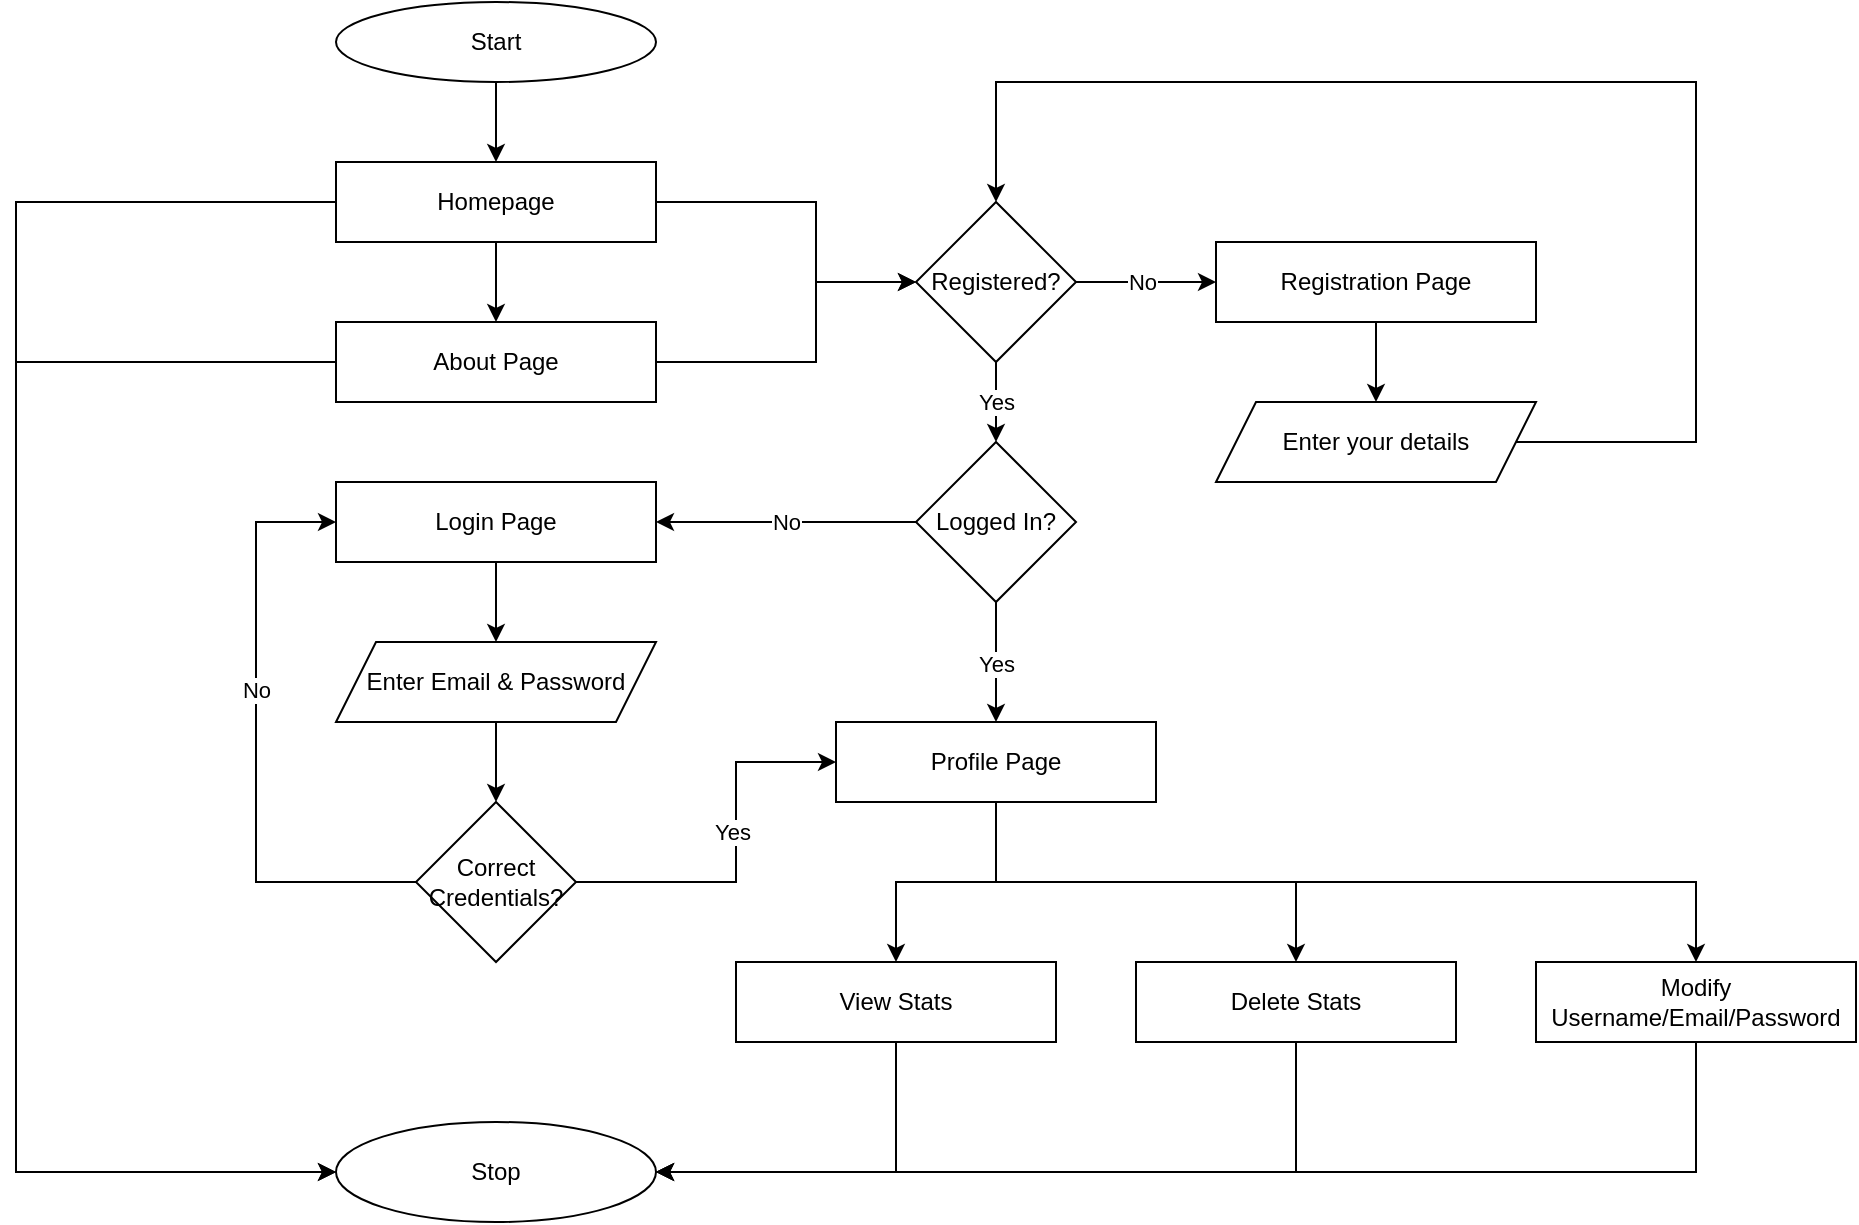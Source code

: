 <mxfile version="28.2.2">
  <diagram name="Page-1" id="aU8o1iqLWX59PyhMd0SS">
    <mxGraphModel dx="376" dy="628" grid="1" gridSize="10" guides="1" tooltips="1" connect="1" arrows="1" fold="1" page="1" pageScale="1" pageWidth="850" pageHeight="1100" math="0" shadow="0">
      <root>
        <mxCell id="0" />
        <mxCell id="1" parent="0" />
        <mxCell id="92fIwMlYuSyO-Rn_pStM-67" value="" style="edgeStyle=orthogonalEdgeStyle;rounded=0;orthogonalLoop=1;jettySize=auto;html=1;" edge="1" parent="1" source="92fIwMlYuSyO-Rn_pStM-52" target="92fIwMlYuSyO-Rn_pStM-53">
          <mxGeometry relative="1" as="geometry" />
        </mxCell>
        <mxCell id="92fIwMlYuSyO-Rn_pStM-52" value="Start" style="ellipse;whiteSpace=wrap;html=1;" vertex="1" parent="1">
          <mxGeometry x="1440" y="120" width="160" height="40" as="geometry" />
        </mxCell>
        <mxCell id="92fIwMlYuSyO-Rn_pStM-68" value="" style="edgeStyle=orthogonalEdgeStyle;rounded=0;orthogonalLoop=1;jettySize=auto;html=1;" edge="1" parent="1" source="92fIwMlYuSyO-Rn_pStM-53" target="92fIwMlYuSyO-Rn_pStM-54">
          <mxGeometry relative="1" as="geometry" />
        </mxCell>
        <mxCell id="92fIwMlYuSyO-Rn_pStM-53" value="Homepage" style="rounded=0;whiteSpace=wrap;html=1;" vertex="1" parent="1">
          <mxGeometry x="1440" y="200" width="160" height="40" as="geometry" />
        </mxCell>
        <mxCell id="92fIwMlYuSyO-Rn_pStM-54" value="About Page" style="rounded=0;whiteSpace=wrap;html=1;" vertex="1" parent="1">
          <mxGeometry x="1440" y="280" width="160" height="40" as="geometry" />
        </mxCell>
        <mxCell id="92fIwMlYuSyO-Rn_pStM-96" value="" style="edgeStyle=orthogonalEdgeStyle;rounded=0;orthogonalLoop=1;jettySize=auto;html=1;" edge="1" parent="1" source="92fIwMlYuSyO-Rn_pStM-55" target="92fIwMlYuSyO-Rn_pStM-57">
          <mxGeometry relative="1" as="geometry" />
        </mxCell>
        <mxCell id="92fIwMlYuSyO-Rn_pStM-55" value="Registration Page" style="rounded=0;whiteSpace=wrap;html=1;" vertex="1" parent="1">
          <mxGeometry x="1880" y="240" width="160" height="40" as="geometry" />
        </mxCell>
        <mxCell id="92fIwMlYuSyO-Rn_pStM-56" value="Profile Page" style="rounded=0;whiteSpace=wrap;html=1;" vertex="1" parent="1">
          <mxGeometry x="1690" y="480" width="160" height="40" as="geometry" />
        </mxCell>
        <mxCell id="92fIwMlYuSyO-Rn_pStM-57" value="Enter your details" style="shape=parallelogram;perimeter=parallelogramPerimeter;whiteSpace=wrap;html=1;fixedSize=1;" vertex="1" parent="1">
          <mxGeometry x="1880" y="320" width="160" height="40" as="geometry" />
        </mxCell>
        <mxCell id="92fIwMlYuSyO-Rn_pStM-80" value="" style="edgeStyle=orthogonalEdgeStyle;rounded=0;orthogonalLoop=1;jettySize=auto;html=1;" edge="1" parent="1" source="92fIwMlYuSyO-Rn_pStM-58" target="92fIwMlYuSyO-Rn_pStM-62">
          <mxGeometry relative="1" as="geometry" />
        </mxCell>
        <mxCell id="92fIwMlYuSyO-Rn_pStM-58" value="Login Page" style="rounded=0;whiteSpace=wrap;html=1;" vertex="1" parent="1">
          <mxGeometry x="1440" y="360" width="160" height="40" as="geometry" />
        </mxCell>
        <mxCell id="92fIwMlYuSyO-Rn_pStM-59" value="View Stats" style="rounded=0;whiteSpace=wrap;html=1;" vertex="1" parent="1">
          <mxGeometry x="1640" y="600" width="160" height="40" as="geometry" />
        </mxCell>
        <mxCell id="92fIwMlYuSyO-Rn_pStM-60" value="Delete Stats" style="rounded=0;whiteSpace=wrap;html=1;" vertex="1" parent="1">
          <mxGeometry x="1840" y="600" width="160" height="40" as="geometry" />
        </mxCell>
        <mxCell id="92fIwMlYuSyO-Rn_pStM-61" value="Modify Username/Email/Password" style="rounded=0;whiteSpace=wrap;html=1;" vertex="1" parent="1">
          <mxGeometry x="2040" y="600" width="160" height="40" as="geometry" />
        </mxCell>
        <mxCell id="92fIwMlYuSyO-Rn_pStM-83" value="" style="edgeStyle=orthogonalEdgeStyle;rounded=0;orthogonalLoop=1;jettySize=auto;html=1;" edge="1" parent="1" source="92fIwMlYuSyO-Rn_pStM-62" target="92fIwMlYuSyO-Rn_pStM-65">
          <mxGeometry relative="1" as="geometry" />
        </mxCell>
        <mxCell id="92fIwMlYuSyO-Rn_pStM-62" value="Enter Email &amp;amp; Password" style="shape=parallelogram;perimeter=parallelogramPerimeter;whiteSpace=wrap;html=1;fixedSize=1;" vertex="1" parent="1">
          <mxGeometry x="1440" y="440" width="160" height="40" as="geometry" />
        </mxCell>
        <mxCell id="92fIwMlYuSyO-Rn_pStM-73" value="" style="edgeStyle=orthogonalEdgeStyle;rounded=0;orthogonalLoop=1;jettySize=auto;html=1;" edge="1" parent="1" source="92fIwMlYuSyO-Rn_pStM-63" target="92fIwMlYuSyO-Rn_pStM-64">
          <mxGeometry relative="1" as="geometry" />
        </mxCell>
        <mxCell id="92fIwMlYuSyO-Rn_pStM-74" value="Yes" style="edgeLabel;html=1;align=center;verticalAlign=middle;resizable=0;points=[];" vertex="1" connectable="0" parent="92fIwMlYuSyO-Rn_pStM-73">
          <mxGeometry x="-0.254" y="2" relative="1" as="geometry">
            <mxPoint x="-2" y="5" as="offset" />
          </mxGeometry>
        </mxCell>
        <mxCell id="92fIwMlYuSyO-Rn_pStM-76" value="" style="edgeStyle=orthogonalEdgeStyle;rounded=0;orthogonalLoop=1;jettySize=auto;html=1;" edge="1" parent="1" source="92fIwMlYuSyO-Rn_pStM-63" target="92fIwMlYuSyO-Rn_pStM-55">
          <mxGeometry relative="1" as="geometry" />
        </mxCell>
        <mxCell id="92fIwMlYuSyO-Rn_pStM-77" value="No" style="edgeLabel;html=1;align=center;verticalAlign=middle;resizable=0;points=[];" vertex="1" connectable="0" parent="92fIwMlYuSyO-Rn_pStM-76">
          <mxGeometry x="-0.105" relative="1" as="geometry">
            <mxPoint x="1" as="offset" />
          </mxGeometry>
        </mxCell>
        <mxCell id="92fIwMlYuSyO-Rn_pStM-63" value="Registered?" style="rhombus;whiteSpace=wrap;html=1;" vertex="1" parent="1">
          <mxGeometry x="1730" y="220" width="80" height="80" as="geometry" />
        </mxCell>
        <mxCell id="92fIwMlYuSyO-Rn_pStM-81" value="" style="edgeStyle=orthogonalEdgeStyle;rounded=0;orthogonalLoop=1;jettySize=auto;html=1;" edge="1" parent="1" source="92fIwMlYuSyO-Rn_pStM-64" target="92fIwMlYuSyO-Rn_pStM-56">
          <mxGeometry relative="1" as="geometry" />
        </mxCell>
        <mxCell id="92fIwMlYuSyO-Rn_pStM-82" value="Yes" style="edgeLabel;html=1;align=center;verticalAlign=middle;resizable=0;points=[];" vertex="1" connectable="0" parent="92fIwMlYuSyO-Rn_pStM-81">
          <mxGeometry x="0.051" relative="1" as="geometry">
            <mxPoint y="-1" as="offset" />
          </mxGeometry>
        </mxCell>
        <mxCell id="92fIwMlYuSyO-Rn_pStM-64" value="Logged In?" style="rhombus;whiteSpace=wrap;html=1;" vertex="1" parent="1">
          <mxGeometry x="1730" y="340" width="80" height="80" as="geometry" />
        </mxCell>
        <mxCell id="92fIwMlYuSyO-Rn_pStM-65" value="Correct Credentials?" style="rhombus;whiteSpace=wrap;html=1;" vertex="1" parent="1">
          <mxGeometry x="1480" y="520" width="80" height="80" as="geometry" />
        </mxCell>
        <mxCell id="92fIwMlYuSyO-Rn_pStM-66" value="Stop" style="ellipse;whiteSpace=wrap;html=1;" vertex="1" parent="1">
          <mxGeometry x="1440" y="680" width="160" height="50" as="geometry" />
        </mxCell>
        <mxCell id="92fIwMlYuSyO-Rn_pStM-69" value="" style="endArrow=classic;html=1;rounded=0;exitX=1;exitY=0.5;exitDx=0;exitDy=0;entryX=0;entryY=0.5;entryDx=0;entryDy=0;" edge="1" parent="1" source="92fIwMlYuSyO-Rn_pStM-53" target="92fIwMlYuSyO-Rn_pStM-63">
          <mxGeometry width="50" height="50" relative="1" as="geometry">
            <mxPoint x="1800" y="440" as="sourcePoint" />
            <mxPoint x="1850" y="390" as="targetPoint" />
            <Array as="points">
              <mxPoint x="1680" y="220" />
              <mxPoint x="1680" y="260" />
            </Array>
          </mxGeometry>
        </mxCell>
        <mxCell id="92fIwMlYuSyO-Rn_pStM-70" value="" style="endArrow=classic;html=1;rounded=0;exitX=1;exitY=0.5;exitDx=0;exitDy=0;entryX=0;entryY=0.5;entryDx=0;entryDy=0;" edge="1" parent="1" source="92fIwMlYuSyO-Rn_pStM-54" target="92fIwMlYuSyO-Rn_pStM-63">
          <mxGeometry width="50" height="50" relative="1" as="geometry">
            <mxPoint x="1790" y="490" as="sourcePoint" />
            <mxPoint x="1840" y="440" as="targetPoint" />
            <Array as="points">
              <mxPoint x="1680" y="300" />
              <mxPoint x="1680" y="260" />
            </Array>
          </mxGeometry>
        </mxCell>
        <mxCell id="92fIwMlYuSyO-Rn_pStM-75" value="No" style="endArrow=classic;html=1;rounded=0;exitX=0;exitY=0.5;exitDx=0;exitDy=0;entryX=1;entryY=0.5;entryDx=0;entryDy=0;" edge="1" parent="1" source="92fIwMlYuSyO-Rn_pStM-64" target="92fIwMlYuSyO-Rn_pStM-58">
          <mxGeometry width="50" height="50" relative="1" as="geometry">
            <mxPoint x="1590" y="490" as="sourcePoint" />
            <mxPoint x="1640" y="440" as="targetPoint" />
          </mxGeometry>
        </mxCell>
        <mxCell id="92fIwMlYuSyO-Rn_pStM-84" value="" style="endArrow=classic;html=1;rounded=0;exitX=0;exitY=0.5;exitDx=0;exitDy=0;entryX=0;entryY=0.5;entryDx=0;entryDy=0;" edge="1" parent="1" source="92fIwMlYuSyO-Rn_pStM-65" target="92fIwMlYuSyO-Rn_pStM-58">
          <mxGeometry width="50" height="50" relative="1" as="geometry">
            <mxPoint x="1250" y="550" as="sourcePoint" />
            <mxPoint x="1400" y="380" as="targetPoint" />
            <Array as="points">
              <mxPoint x="1400" y="560" />
              <mxPoint x="1400" y="380" />
            </Array>
          </mxGeometry>
        </mxCell>
        <mxCell id="92fIwMlYuSyO-Rn_pStM-85" value="No" style="edgeLabel;html=1;align=center;verticalAlign=middle;resizable=0;points=[];" vertex="1" connectable="0" parent="92fIwMlYuSyO-Rn_pStM-84">
          <mxGeometry x="0.182" relative="1" as="geometry">
            <mxPoint y="1" as="offset" />
          </mxGeometry>
        </mxCell>
        <mxCell id="92fIwMlYuSyO-Rn_pStM-86" value="" style="endArrow=classic;html=1;rounded=0;entryX=0;entryY=0.5;entryDx=0;entryDy=0;exitX=1;exitY=0.5;exitDx=0;exitDy=0;" edge="1" parent="1" source="92fIwMlYuSyO-Rn_pStM-65" target="92fIwMlYuSyO-Rn_pStM-56">
          <mxGeometry width="50" height="50" relative="1" as="geometry">
            <mxPoint x="1520" y="560" as="sourcePoint" />
            <mxPoint x="1570" y="510" as="targetPoint" />
            <Array as="points">
              <mxPoint x="1640" y="560" />
              <mxPoint x="1640" y="500" />
            </Array>
          </mxGeometry>
        </mxCell>
        <mxCell id="92fIwMlYuSyO-Rn_pStM-98" value="Yes" style="edgeLabel;html=1;align=center;verticalAlign=middle;resizable=0;points=[];" vertex="1" connectable="0" parent="92fIwMlYuSyO-Rn_pStM-86">
          <mxGeometry x="0.11" y="2" relative="1" as="geometry">
            <mxPoint as="offset" />
          </mxGeometry>
        </mxCell>
        <mxCell id="92fIwMlYuSyO-Rn_pStM-87" value="" style="endArrow=classic;html=1;rounded=0;exitX=0.5;exitY=1;exitDx=0;exitDy=0;entryX=0.5;entryY=0;entryDx=0;entryDy=0;" edge="1" parent="1" source="92fIwMlYuSyO-Rn_pStM-56" target="92fIwMlYuSyO-Rn_pStM-59">
          <mxGeometry width="50" height="50" relative="1" as="geometry">
            <mxPoint x="1830" y="760" as="sourcePoint" />
            <mxPoint x="1880" y="710" as="targetPoint" />
            <Array as="points">
              <mxPoint x="1770" y="560" />
              <mxPoint x="1720" y="560" />
            </Array>
          </mxGeometry>
        </mxCell>
        <mxCell id="92fIwMlYuSyO-Rn_pStM-88" value="" style="endArrow=classic;html=1;rounded=0;exitX=0.5;exitY=1;exitDx=0;exitDy=0;entryX=0.5;entryY=0;entryDx=0;entryDy=0;" edge="1" parent="1" source="92fIwMlYuSyO-Rn_pStM-56" target="92fIwMlYuSyO-Rn_pStM-60">
          <mxGeometry width="50" height="50" relative="1" as="geometry">
            <mxPoint x="1950" y="780" as="sourcePoint" />
            <mxPoint x="2000" y="730" as="targetPoint" />
            <Array as="points">
              <mxPoint x="1770" y="560" />
              <mxPoint x="1920" y="560" />
            </Array>
          </mxGeometry>
        </mxCell>
        <mxCell id="92fIwMlYuSyO-Rn_pStM-89" value="" style="endArrow=classic;html=1;rounded=0;entryX=0.5;entryY=0;entryDx=0;entryDy=0;exitX=0.5;exitY=1;exitDx=0;exitDy=0;" edge="1" parent="1" source="92fIwMlYuSyO-Rn_pStM-56" target="92fIwMlYuSyO-Rn_pStM-61">
          <mxGeometry width="50" height="50" relative="1" as="geometry">
            <mxPoint x="2020" y="540" as="sourcePoint" />
            <mxPoint x="2070" y="490" as="targetPoint" />
            <Array as="points">
              <mxPoint x="1770" y="560" />
              <mxPoint x="1920" y="560" />
              <mxPoint x="2120" y="560" />
            </Array>
          </mxGeometry>
        </mxCell>
        <mxCell id="92fIwMlYuSyO-Rn_pStM-91" value="" style="endArrow=classic;html=1;rounded=0;exitX=0;exitY=0.5;exitDx=0;exitDy=0;entryX=0;entryY=0.5;entryDx=0;entryDy=0;" edge="1" parent="1" source="92fIwMlYuSyO-Rn_pStM-53" target="92fIwMlYuSyO-Rn_pStM-66">
          <mxGeometry width="50" height="50" relative="1" as="geometry">
            <mxPoint x="1270" y="620" as="sourcePoint" />
            <mxPoint x="1320" y="570" as="targetPoint" />
            <Array as="points">
              <mxPoint x="1280" y="220" />
              <mxPoint x="1280" y="705" />
            </Array>
          </mxGeometry>
        </mxCell>
        <mxCell id="92fIwMlYuSyO-Rn_pStM-92" value="" style="endArrow=classic;html=1;rounded=0;exitX=0;exitY=0.5;exitDx=0;exitDy=0;entryX=0;entryY=0.5;entryDx=0;entryDy=0;" edge="1" parent="1" source="92fIwMlYuSyO-Rn_pStM-54" target="92fIwMlYuSyO-Rn_pStM-66">
          <mxGeometry width="50" height="50" relative="1" as="geometry">
            <mxPoint x="1180" y="650" as="sourcePoint" />
            <mxPoint x="1230" y="600" as="targetPoint" />
            <Array as="points">
              <mxPoint x="1280" y="300" />
              <mxPoint x="1280" y="705" />
            </Array>
          </mxGeometry>
        </mxCell>
        <mxCell id="92fIwMlYuSyO-Rn_pStM-93" value="" style="endArrow=classic;html=1;rounded=0;exitX=0.5;exitY=1;exitDx=0;exitDy=0;entryX=1;entryY=0.5;entryDx=0;entryDy=0;" edge="1" parent="1" source="92fIwMlYuSyO-Rn_pStM-59" target="92fIwMlYuSyO-Rn_pStM-66">
          <mxGeometry width="50" height="50" relative="1" as="geometry">
            <mxPoint x="1820" y="780" as="sourcePoint" />
            <mxPoint x="1870" y="730" as="targetPoint" />
            <Array as="points">
              <mxPoint x="1720" y="705" />
            </Array>
          </mxGeometry>
        </mxCell>
        <mxCell id="92fIwMlYuSyO-Rn_pStM-94" value="" style="endArrow=classic;html=1;rounded=0;exitX=0.5;exitY=1;exitDx=0;exitDy=0;entryX=1;entryY=0.5;entryDx=0;entryDy=0;" edge="1" parent="1" source="92fIwMlYuSyO-Rn_pStM-60" target="92fIwMlYuSyO-Rn_pStM-66">
          <mxGeometry width="50" height="50" relative="1" as="geometry">
            <mxPoint x="2020" y="850" as="sourcePoint" />
            <mxPoint x="2070" y="800" as="targetPoint" />
            <Array as="points">
              <mxPoint x="1920" y="705" />
            </Array>
          </mxGeometry>
        </mxCell>
        <mxCell id="92fIwMlYuSyO-Rn_pStM-95" value="" style="endArrow=classic;html=1;rounded=0;exitX=0.5;exitY=1;exitDx=0;exitDy=0;entryX=1;entryY=0.5;entryDx=0;entryDy=0;" edge="1" parent="1" source="92fIwMlYuSyO-Rn_pStM-61" target="92fIwMlYuSyO-Rn_pStM-66">
          <mxGeometry width="50" height="50" relative="1" as="geometry">
            <mxPoint x="2240" y="790" as="sourcePoint" />
            <mxPoint x="2290" y="740" as="targetPoint" />
            <Array as="points">
              <mxPoint x="2120" y="705" />
            </Array>
          </mxGeometry>
        </mxCell>
        <mxCell id="92fIwMlYuSyO-Rn_pStM-97" value="" style="endArrow=classic;html=1;rounded=0;exitX=1;exitY=0.5;exitDx=0;exitDy=0;entryX=0.5;entryY=0;entryDx=0;entryDy=0;" edge="1" parent="1" source="92fIwMlYuSyO-Rn_pStM-57" target="92fIwMlYuSyO-Rn_pStM-63">
          <mxGeometry width="50" height="50" relative="1" as="geometry">
            <mxPoint x="2160" y="420" as="sourcePoint" />
            <mxPoint x="2220" y="110" as="targetPoint" />
            <Array as="points">
              <mxPoint x="2120" y="340" />
              <mxPoint x="2120" y="160" />
              <mxPoint x="1770" y="160" />
            </Array>
          </mxGeometry>
        </mxCell>
      </root>
    </mxGraphModel>
  </diagram>
</mxfile>
